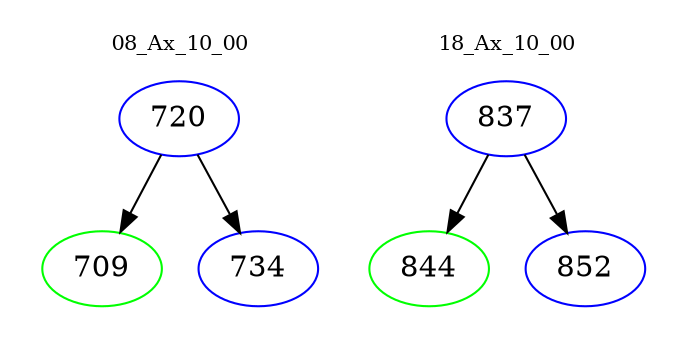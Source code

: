 digraph{
subgraph cluster_0 {
color = white
label = "08_Ax_10_00";
fontsize=10;
T0_720 [label="720", color="blue"]
T0_720 -> T0_709 [color="black"]
T0_709 [label="709", color="green"]
T0_720 -> T0_734 [color="black"]
T0_734 [label="734", color="blue"]
}
subgraph cluster_1 {
color = white
label = "18_Ax_10_00";
fontsize=10;
T1_837 [label="837", color="blue"]
T1_837 -> T1_844 [color="black"]
T1_844 [label="844", color="green"]
T1_837 -> T1_852 [color="black"]
T1_852 [label="852", color="blue"]
}
}
